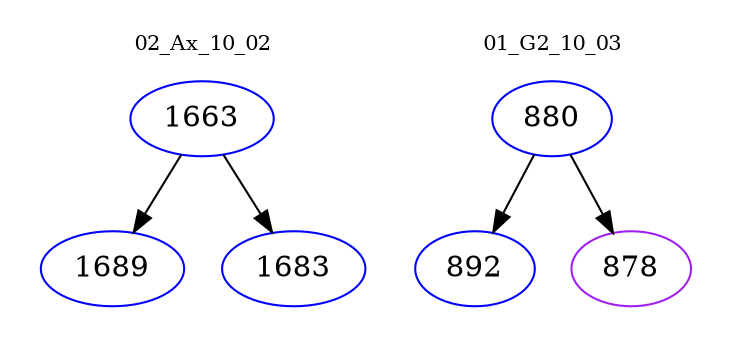 digraph{
subgraph cluster_0 {
color = white
label = "02_Ax_10_02";
fontsize=10;
T0_1663 [label="1663", color="blue"]
T0_1663 -> T0_1689 [color="black"]
T0_1689 [label="1689", color="blue"]
T0_1663 -> T0_1683 [color="black"]
T0_1683 [label="1683", color="blue"]
}
subgraph cluster_1 {
color = white
label = "01_G2_10_03";
fontsize=10;
T1_880 [label="880", color="blue"]
T1_880 -> T1_892 [color="black"]
T1_892 [label="892", color="blue"]
T1_880 -> T1_878 [color="black"]
T1_878 [label="878", color="purple"]
}
}
